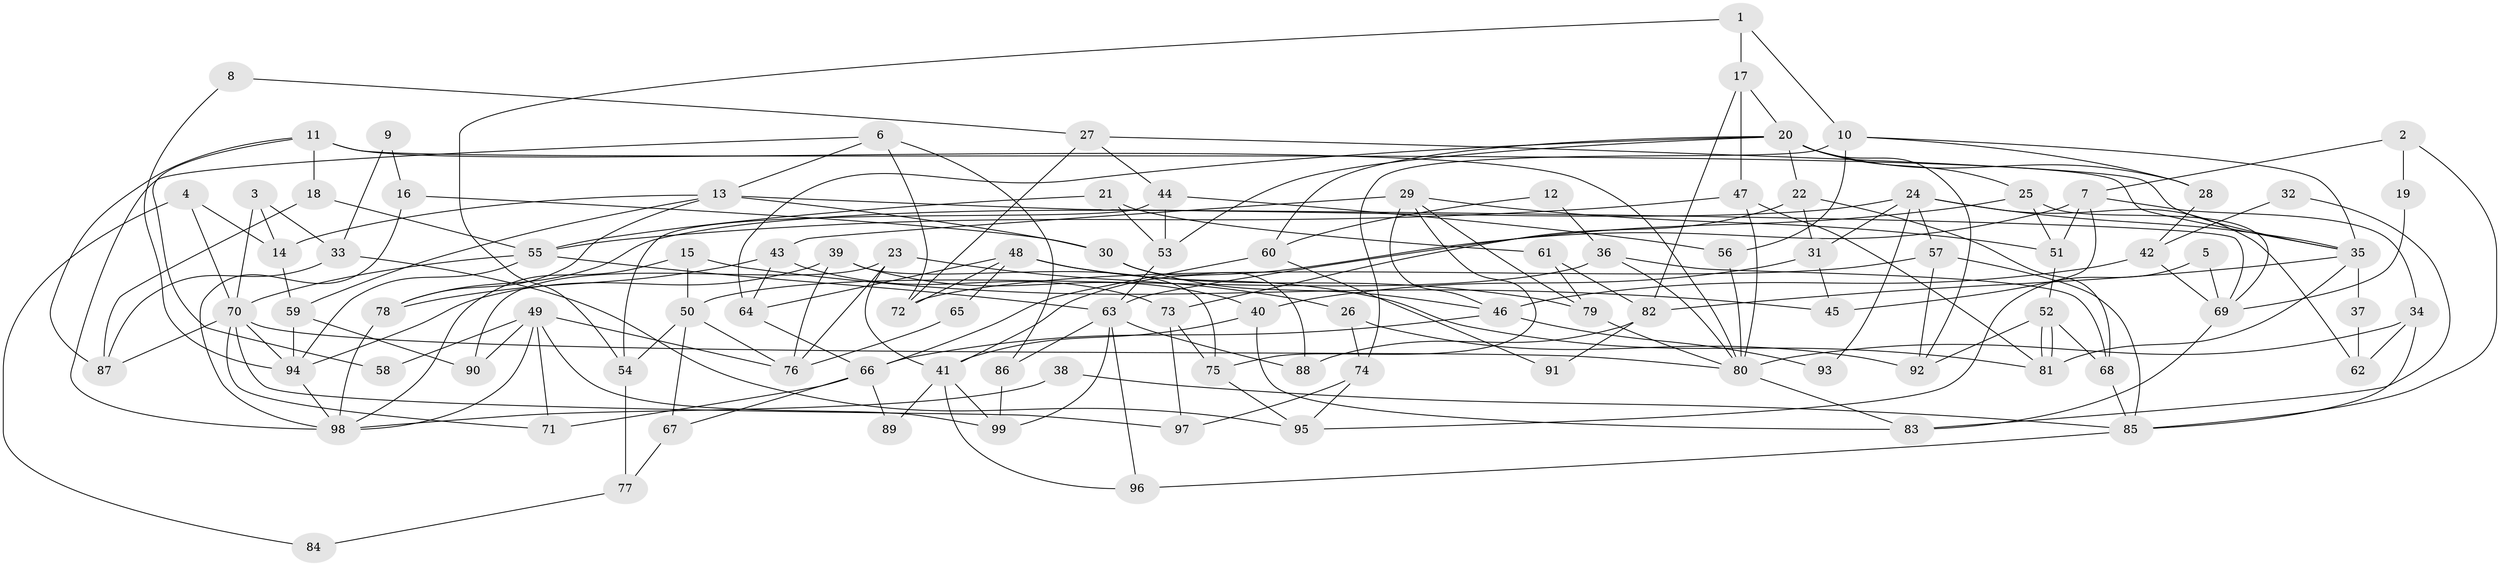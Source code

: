 // Generated by graph-tools (version 1.1) at 2025/36/03/09/25 02:36:12]
// undirected, 99 vertices, 198 edges
graph export_dot {
graph [start="1"]
  node [color=gray90,style=filled];
  1;
  2;
  3;
  4;
  5;
  6;
  7;
  8;
  9;
  10;
  11;
  12;
  13;
  14;
  15;
  16;
  17;
  18;
  19;
  20;
  21;
  22;
  23;
  24;
  25;
  26;
  27;
  28;
  29;
  30;
  31;
  32;
  33;
  34;
  35;
  36;
  37;
  38;
  39;
  40;
  41;
  42;
  43;
  44;
  45;
  46;
  47;
  48;
  49;
  50;
  51;
  52;
  53;
  54;
  55;
  56;
  57;
  58;
  59;
  60;
  61;
  62;
  63;
  64;
  65;
  66;
  67;
  68;
  69;
  70;
  71;
  72;
  73;
  74;
  75;
  76;
  77;
  78;
  79;
  80;
  81;
  82;
  83;
  84;
  85;
  86;
  87;
  88;
  89;
  90;
  91;
  92;
  93;
  94;
  95;
  96;
  97;
  98;
  99;
  1 -- 54;
  1 -- 10;
  1 -- 17;
  2 -- 7;
  2 -- 85;
  2 -- 19;
  3 -- 14;
  3 -- 70;
  3 -- 33;
  4 -- 14;
  4 -- 70;
  4 -- 84;
  5 -- 69;
  5 -- 95;
  6 -- 86;
  6 -- 98;
  6 -- 13;
  6 -- 72;
  7 -- 34;
  7 -- 51;
  7 -- 41;
  7 -- 45;
  8 -- 27;
  8 -- 94;
  9 -- 33;
  9 -- 16;
  10 -- 35;
  10 -- 56;
  10 -- 28;
  10 -- 74;
  11 -- 80;
  11 -- 87;
  11 -- 18;
  11 -- 35;
  11 -- 58;
  12 -- 36;
  12 -- 60;
  13 -- 30;
  13 -- 14;
  13 -- 59;
  13 -- 69;
  13 -- 78;
  14 -- 59;
  15 -- 50;
  15 -- 45;
  15 -- 98;
  16 -- 98;
  16 -- 30;
  17 -- 47;
  17 -- 20;
  17 -- 82;
  18 -- 55;
  18 -- 87;
  19 -- 69;
  20 -- 92;
  20 -- 22;
  20 -- 25;
  20 -- 28;
  20 -- 53;
  20 -- 60;
  20 -- 64;
  21 -- 55;
  21 -- 53;
  21 -- 61;
  22 -- 31;
  22 -- 68;
  22 -- 73;
  23 -- 26;
  23 -- 41;
  23 -- 76;
  23 -- 90;
  24 -- 35;
  24 -- 78;
  24 -- 31;
  24 -- 57;
  24 -- 62;
  24 -- 93;
  25 -- 63;
  25 -- 51;
  25 -- 69;
  26 -- 92;
  26 -- 74;
  27 -- 72;
  27 -- 35;
  27 -- 44;
  28 -- 42;
  29 -- 75;
  29 -- 46;
  29 -- 43;
  29 -- 51;
  29 -- 79;
  30 -- 46;
  30 -- 88;
  31 -- 40;
  31 -- 45;
  32 -- 83;
  32 -- 42;
  33 -- 87;
  33 -- 95;
  34 -- 85;
  34 -- 80;
  34 -- 62;
  35 -- 82;
  35 -- 37;
  35 -- 81;
  36 -- 80;
  36 -- 68;
  36 -- 50;
  37 -- 62;
  38 -- 98;
  38 -- 85;
  39 -- 94;
  39 -- 76;
  39 -- 40;
  39 -- 75;
  40 -- 83;
  40 -- 41;
  41 -- 89;
  41 -- 96;
  41 -- 99;
  42 -- 69;
  42 -- 46;
  43 -- 78;
  43 -- 64;
  43 -- 73;
  44 -- 53;
  44 -- 54;
  44 -- 56;
  46 -- 66;
  46 -- 93;
  47 -- 80;
  47 -- 81;
  47 -- 55;
  48 -- 81;
  48 -- 64;
  48 -- 65;
  48 -- 72;
  48 -- 79;
  49 -- 98;
  49 -- 90;
  49 -- 58;
  49 -- 71;
  49 -- 76;
  49 -- 99;
  50 -- 76;
  50 -- 54;
  50 -- 67;
  51 -- 52;
  52 -- 81;
  52 -- 81;
  52 -- 68;
  52 -- 92;
  53 -- 63;
  54 -- 77;
  55 -- 63;
  55 -- 70;
  55 -- 94;
  56 -- 80;
  57 -- 72;
  57 -- 85;
  57 -- 92;
  59 -- 94;
  59 -- 90;
  60 -- 66;
  60 -- 91;
  61 -- 79;
  61 -- 82;
  63 -- 99;
  63 -- 96;
  63 -- 86;
  63 -- 88;
  64 -- 66;
  65 -- 76;
  66 -- 71;
  66 -- 67;
  66 -- 89;
  67 -- 77;
  68 -- 85;
  69 -- 83;
  70 -- 97;
  70 -- 71;
  70 -- 80;
  70 -- 87;
  70 -- 94;
  73 -- 75;
  73 -- 97;
  74 -- 95;
  74 -- 97;
  75 -- 95;
  77 -- 84;
  78 -- 98;
  79 -- 80;
  80 -- 83;
  82 -- 88;
  82 -- 91;
  85 -- 96;
  86 -- 99;
  94 -- 98;
}

